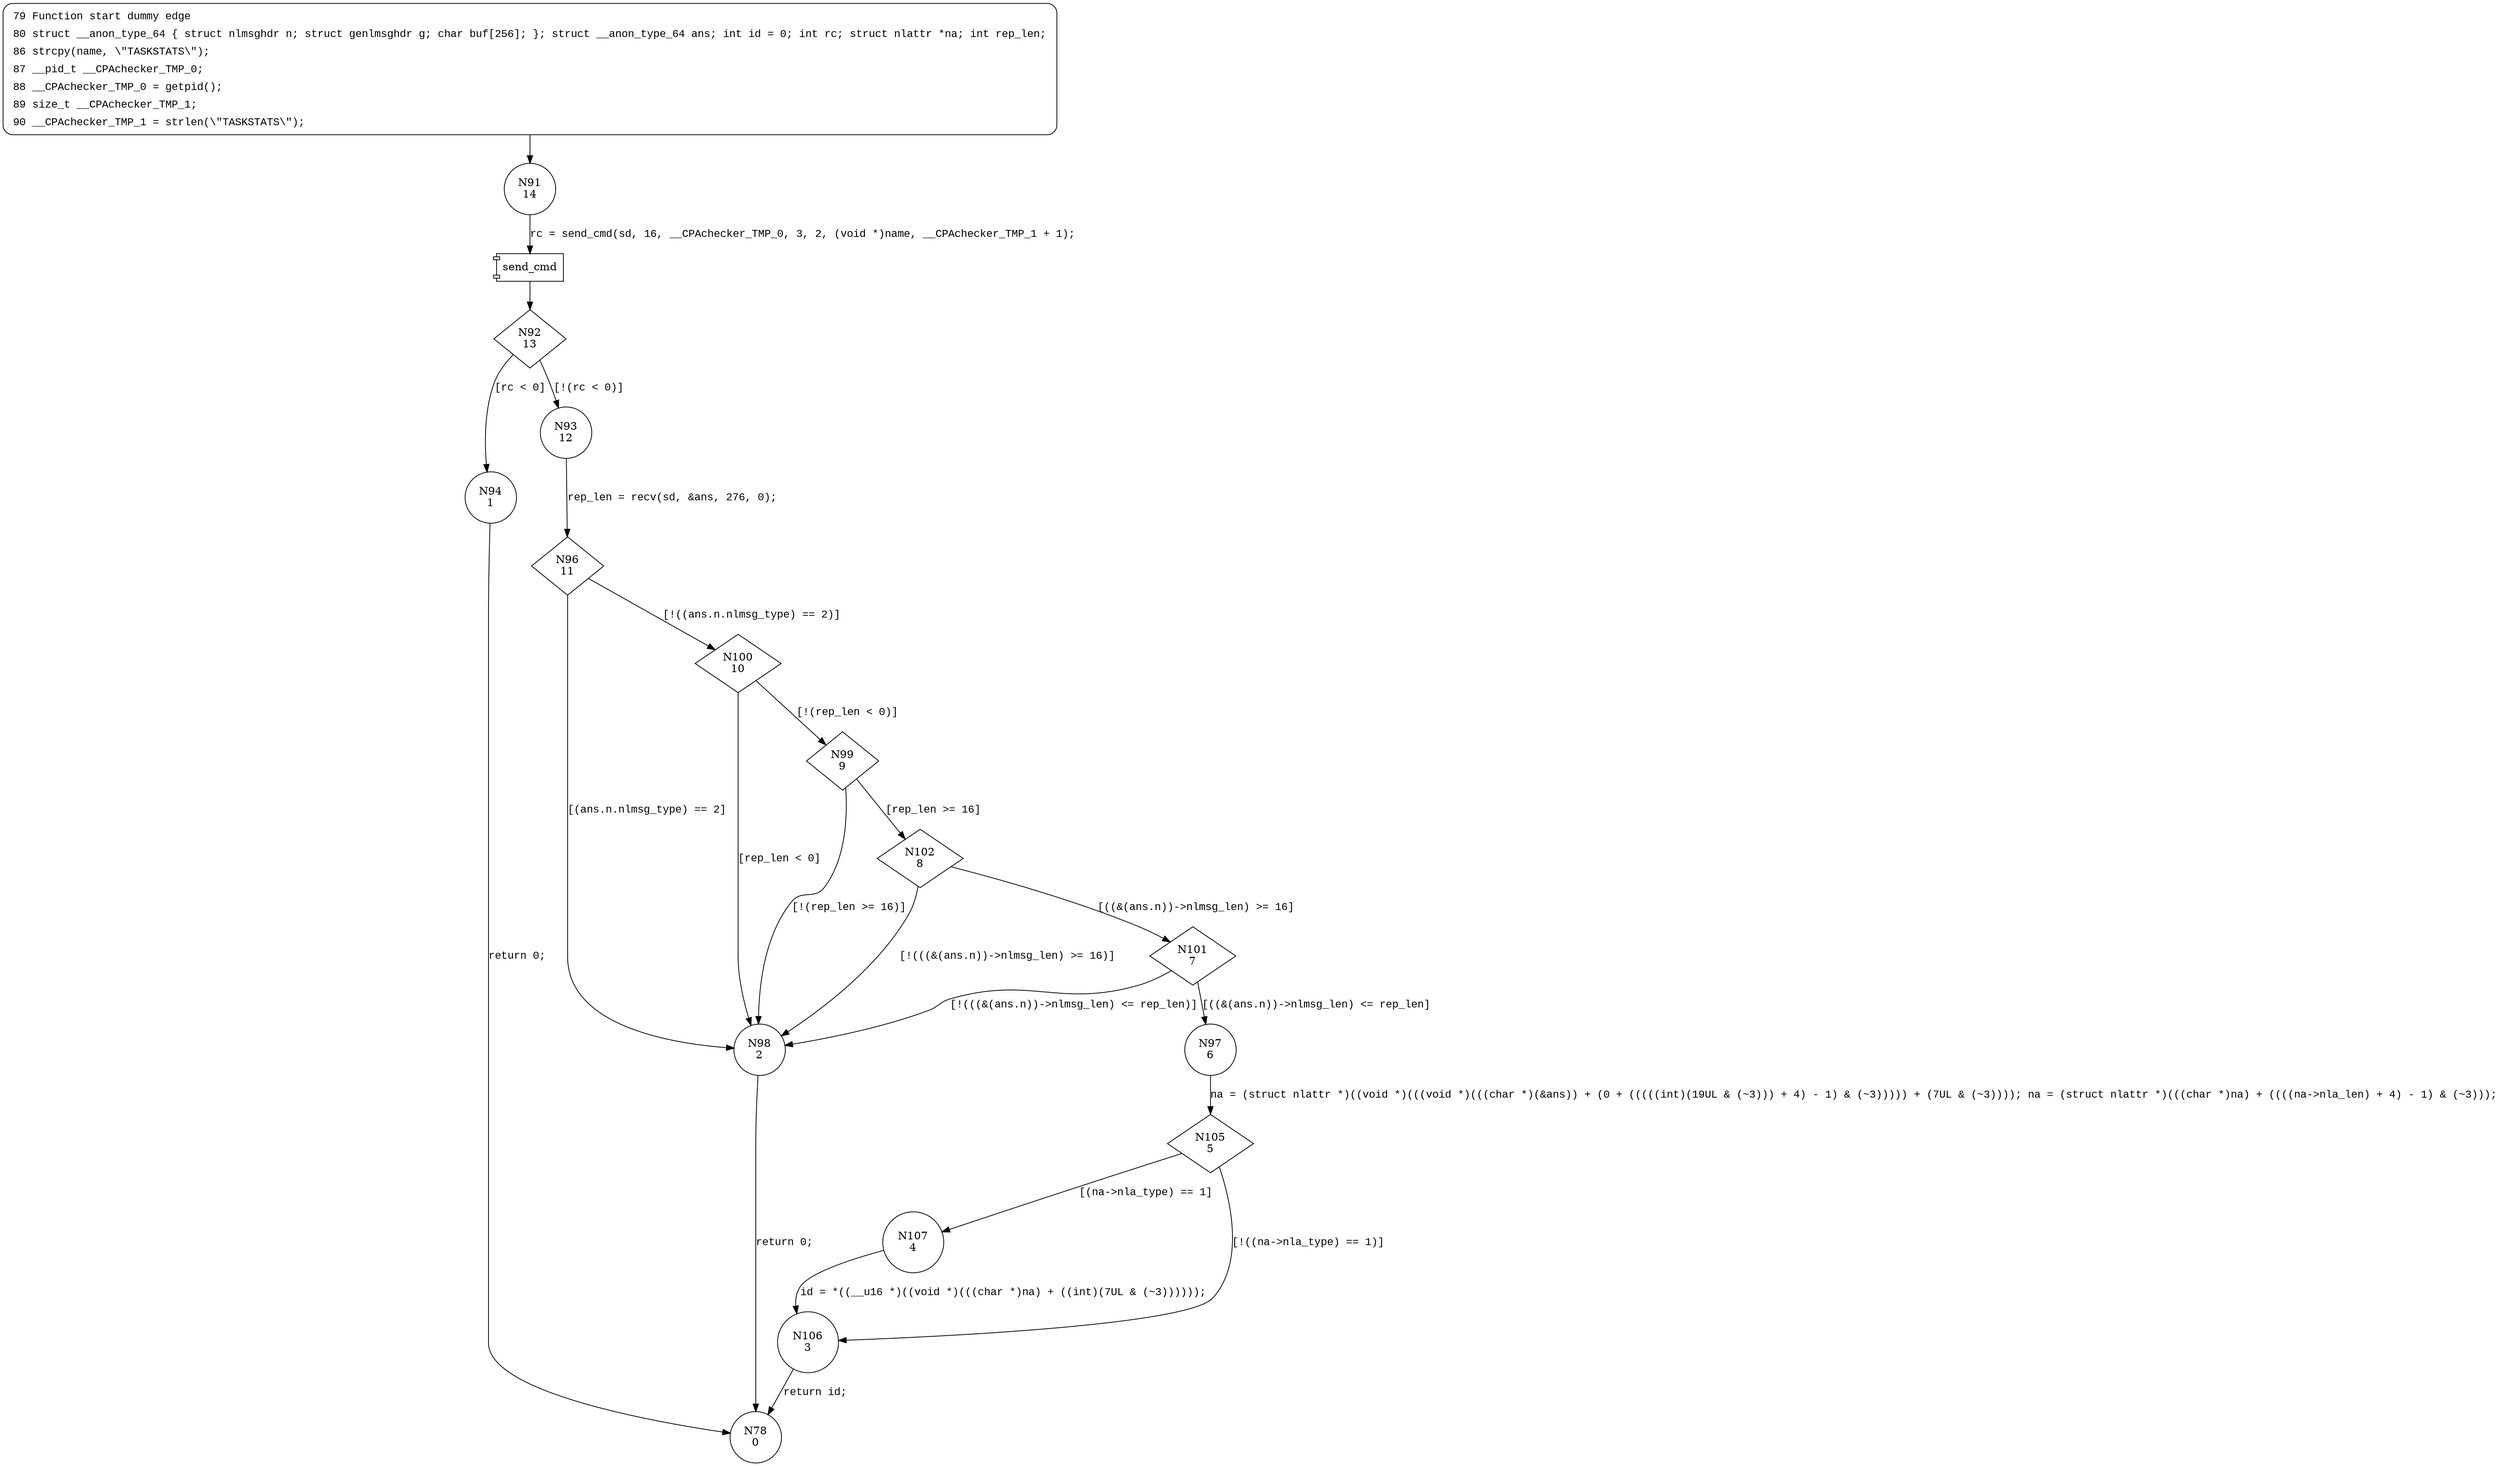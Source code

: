 digraph get_family_id {
91 [shape="circle" label="N91\n14"]
92 [shape="diamond" label="N92\n13"]
94 [shape="circle" label="N94\n1"]
93 [shape="circle" label="N93\n12"]
96 [shape="diamond" label="N96\n11"]
98 [shape="circle" label="N98\n2"]
100 [shape="diamond" label="N100\n10"]
99 [shape="diamond" label="N99\n9"]
102 [shape="diamond" label="N102\n8"]
78 [shape="circle" label="N78\n0"]
101 [shape="diamond" label="N101\n7"]
97 [shape="circle" label="N97\n6"]
105 [shape="diamond" label="N105\n5"]
107 [shape="circle" label="N107\n4"]
106 [shape="circle" label="N106\n3"]
79 [style="filled,bold" penwidth="1" fillcolor="white" fontname="Courier New" shape="Mrecord" label=<<table border="0" cellborder="0" cellpadding="3" bgcolor="white"><tr><td align="right">79</td><td align="left">Function start dummy edge</td></tr><tr><td align="right">80</td><td align="left">struct __anon_type_64 &#123; struct nlmsghdr n; struct genlmsghdr g; char buf[256]; &#125;; struct __anon_type_64 ans; int id = 0; int rc; struct nlattr *na; int rep_len;</td></tr><tr><td align="right">86</td><td align="left">strcpy(name, \"TASKSTATS\");</td></tr><tr><td align="right">87</td><td align="left">__pid_t __CPAchecker_TMP_0;</td></tr><tr><td align="right">88</td><td align="left">__CPAchecker_TMP_0 = getpid();</td></tr><tr><td align="right">89</td><td align="left">size_t __CPAchecker_TMP_1;</td></tr><tr><td align="right">90</td><td align="left">__CPAchecker_TMP_1 = strlen(\"TASKSTATS\");</td></tr></table>>]
79 -> 91[label=""]
100001 [shape="component" label="send_cmd"]
91 -> 100001 [label="rc = send_cmd(sd, 16, __CPAchecker_TMP_0, 3, 2, (void *)name, __CPAchecker_TMP_1 + 1);" fontname="Courier New"]
100001 -> 92 [label="" fontname="Courier New"]
92 -> 94 [label="[rc < 0]" fontname="Courier New"]
92 -> 93 [label="[!(rc < 0)]" fontname="Courier New"]
96 -> 98 [label="[(ans.n.nlmsg_type) == 2]" fontname="Courier New"]
96 -> 100 [label="[!((ans.n.nlmsg_type) == 2)]" fontname="Courier New"]
100 -> 98 [label="[rep_len < 0]" fontname="Courier New"]
100 -> 99 [label="[!(rep_len < 0)]" fontname="Courier New"]
99 -> 102 [label="[rep_len >= 16]" fontname="Courier New"]
99 -> 98 [label="[!(rep_len >= 16)]" fontname="Courier New"]
98 -> 78 [label="return 0;" fontname="Courier New"]
102 -> 101 [label="[((&(ans.n))->nlmsg_len) >= 16]" fontname="Courier New"]
102 -> 98 [label="[!(((&(ans.n))->nlmsg_len) >= 16)]" fontname="Courier New"]
101 -> 97 [label="[((&(ans.n))->nlmsg_len) <= rep_len]" fontname="Courier New"]
101 -> 98 [label="[!(((&(ans.n))->nlmsg_len) <= rep_len)]" fontname="Courier New"]
105 -> 107 [label="[(na->nla_type) == 1]" fontname="Courier New"]
105 -> 106 [label="[!((na->nla_type) == 1)]" fontname="Courier New"]
106 -> 78 [label="return id;" fontname="Courier New"]
94 -> 78 [label="return 0;" fontname="Courier New"]
93 -> 96 [label="rep_len = recv(sd, &ans, 276, 0);" fontname="Courier New"]
97 -> 105 [label="na = (struct nlattr *)((void *)(((void *)(((char *)(&ans)) + (0 + (((((int)(19UL & (~3))) + 4) - 1) & (~3))))) + (7UL & (~3)))); na = (struct nlattr *)(((char *)na) + ((((na->nla_len) + 4) - 1) & (~3)));" fontname="Courier New"]
107 -> 106 [label="id = *((__u16 *)((void *)(((char *)na) + ((int)(7UL & (~3)))))); " fontname="Courier New"]
}